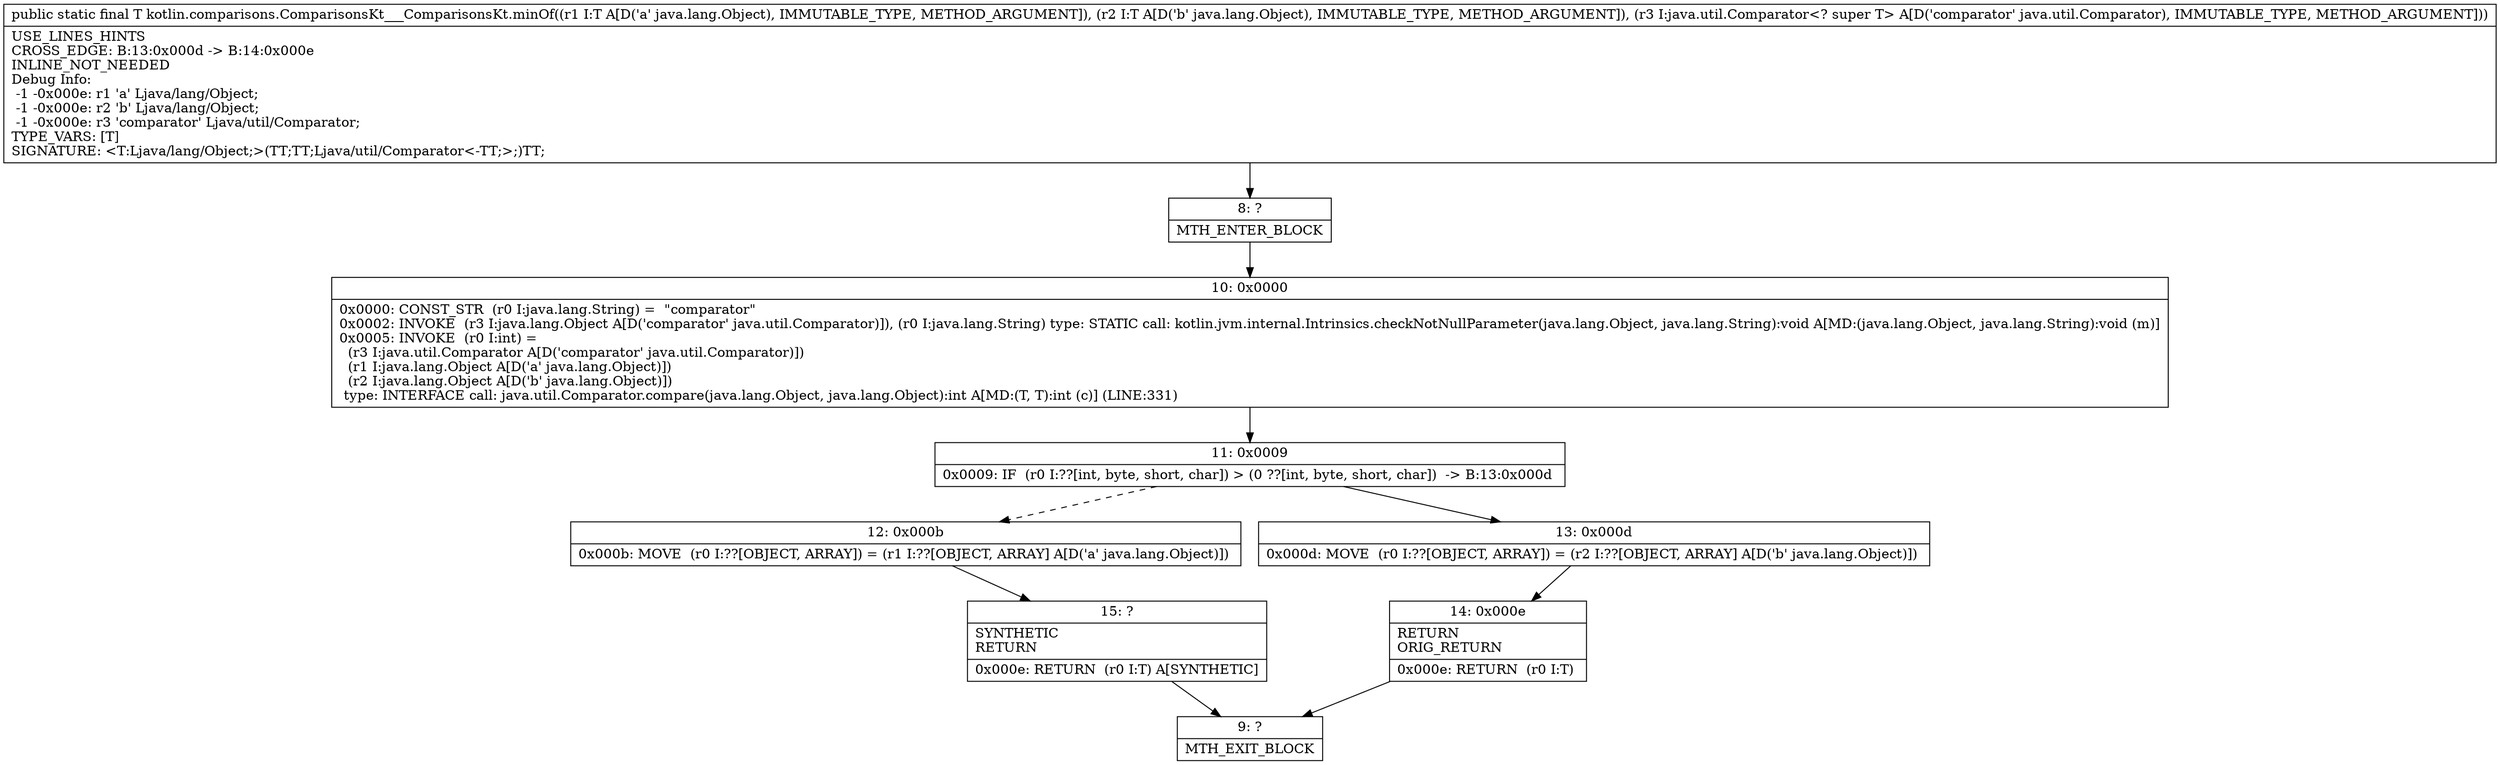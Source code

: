 digraph "CFG forkotlin.comparisons.ComparisonsKt___ComparisonsKt.minOf(Ljava\/lang\/Object;Ljava\/lang\/Object;Ljava\/util\/Comparator;)Ljava\/lang\/Object;" {
Node_8 [shape=record,label="{8\:\ ?|MTH_ENTER_BLOCK\l}"];
Node_10 [shape=record,label="{10\:\ 0x0000|0x0000: CONST_STR  (r0 I:java.lang.String) =  \"comparator\" \l0x0002: INVOKE  (r3 I:java.lang.Object A[D('comparator' java.util.Comparator)]), (r0 I:java.lang.String) type: STATIC call: kotlin.jvm.internal.Intrinsics.checkNotNullParameter(java.lang.Object, java.lang.String):void A[MD:(java.lang.Object, java.lang.String):void (m)]\l0x0005: INVOKE  (r0 I:int) = \l  (r3 I:java.util.Comparator A[D('comparator' java.util.Comparator)])\l  (r1 I:java.lang.Object A[D('a' java.lang.Object)])\l  (r2 I:java.lang.Object A[D('b' java.lang.Object)])\l type: INTERFACE call: java.util.Comparator.compare(java.lang.Object, java.lang.Object):int A[MD:(T, T):int (c)] (LINE:331)\l}"];
Node_11 [shape=record,label="{11\:\ 0x0009|0x0009: IF  (r0 I:??[int, byte, short, char]) \> (0 ??[int, byte, short, char])  \-\> B:13:0x000d \l}"];
Node_12 [shape=record,label="{12\:\ 0x000b|0x000b: MOVE  (r0 I:??[OBJECT, ARRAY]) = (r1 I:??[OBJECT, ARRAY] A[D('a' java.lang.Object)]) \l}"];
Node_15 [shape=record,label="{15\:\ ?|SYNTHETIC\lRETURN\l|0x000e: RETURN  (r0 I:T) A[SYNTHETIC]\l}"];
Node_9 [shape=record,label="{9\:\ ?|MTH_EXIT_BLOCK\l}"];
Node_13 [shape=record,label="{13\:\ 0x000d|0x000d: MOVE  (r0 I:??[OBJECT, ARRAY]) = (r2 I:??[OBJECT, ARRAY] A[D('b' java.lang.Object)]) \l}"];
Node_14 [shape=record,label="{14\:\ 0x000e|RETURN\lORIG_RETURN\l|0x000e: RETURN  (r0 I:T) \l}"];
MethodNode[shape=record,label="{public static final T kotlin.comparisons.ComparisonsKt___ComparisonsKt.minOf((r1 I:T A[D('a' java.lang.Object), IMMUTABLE_TYPE, METHOD_ARGUMENT]), (r2 I:T A[D('b' java.lang.Object), IMMUTABLE_TYPE, METHOD_ARGUMENT]), (r3 I:java.util.Comparator\<? super T\> A[D('comparator' java.util.Comparator), IMMUTABLE_TYPE, METHOD_ARGUMENT]))  | USE_LINES_HINTS\lCROSS_EDGE: B:13:0x000d \-\> B:14:0x000e\lINLINE_NOT_NEEDED\lDebug Info:\l  \-1 \-0x000e: r1 'a' Ljava\/lang\/Object;\l  \-1 \-0x000e: r2 'b' Ljava\/lang\/Object;\l  \-1 \-0x000e: r3 'comparator' Ljava\/util\/Comparator;\lTYPE_VARS: [T]\lSIGNATURE: \<T:Ljava\/lang\/Object;\>(TT;TT;Ljava\/util\/Comparator\<\-TT;\>;)TT;\l}"];
MethodNode -> Node_8;Node_8 -> Node_10;
Node_10 -> Node_11;
Node_11 -> Node_12[style=dashed];
Node_11 -> Node_13;
Node_12 -> Node_15;
Node_15 -> Node_9;
Node_13 -> Node_14;
Node_14 -> Node_9;
}

